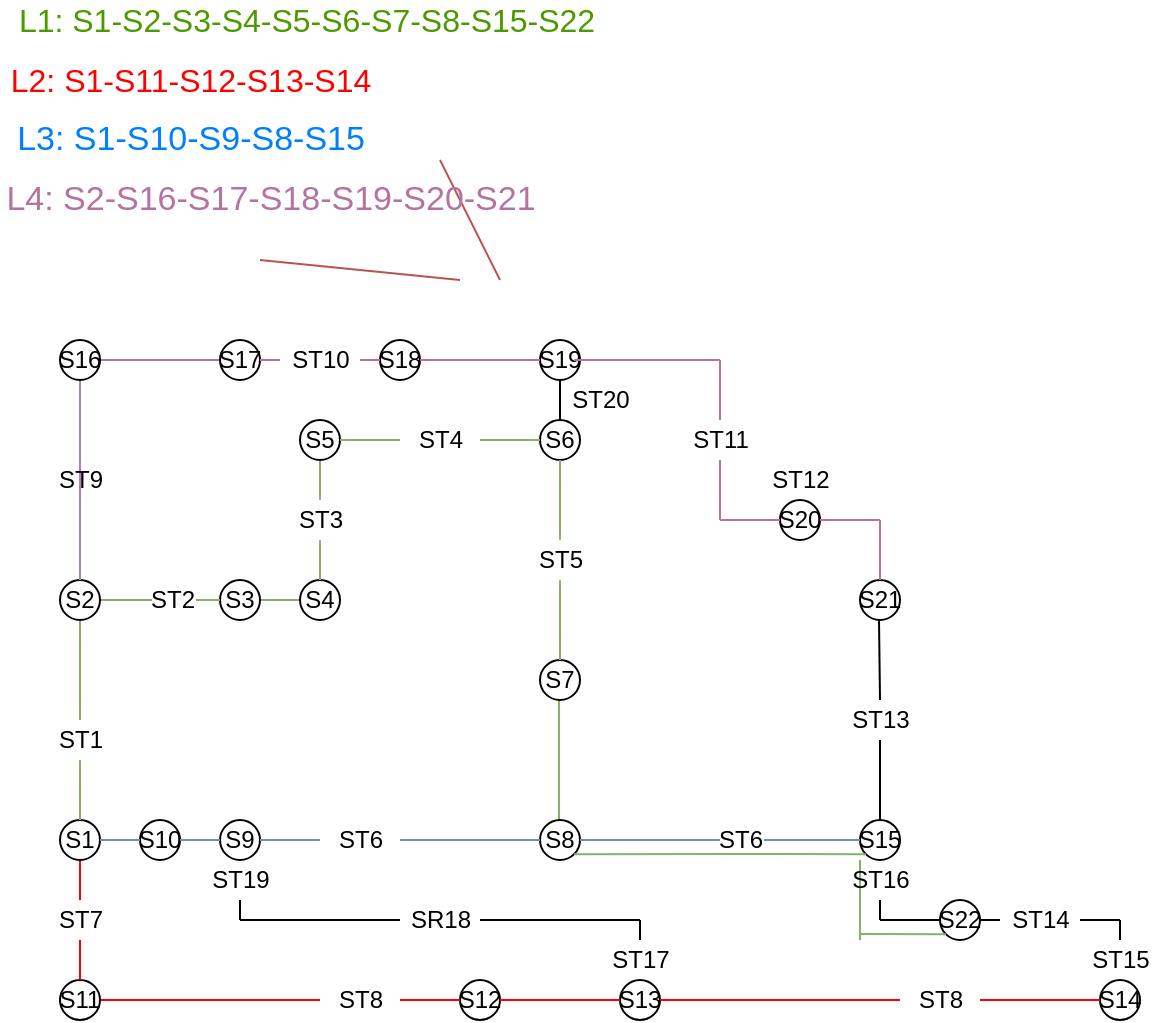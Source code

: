 <mxfile version="12.9.6" type="device"><diagram id="mL5dn12un_cJ1T6lsGqg" name="Page-1"><mxGraphModel dx="1422" dy="775" grid="1" gridSize="10" guides="1" tooltips="1" connect="1" arrows="1" fold="1" page="1" pageScale="1" pageWidth="827" pageHeight="1169" math="0" shadow="0"><root><mxCell id="0"/><mxCell id="1" parent="0"/><mxCell id="4TrPwnE9SJ9uG_ijFXG3-18" value="" style="endArrow=none;html=1;exitX=0.5;exitY=0;exitDx=0;exitDy=0;fillColor=#d5e8d4;strokeColor=#82b366;" parent="1" edge="1"><mxGeometry width="50" height="50" relative="1" as="geometry"><mxPoint x="319.5" y="430" as="sourcePoint"/><mxPoint x="319.5" y="370" as="targetPoint"/></mxGeometry></mxCell><mxCell id="4TrPwnE9SJ9uG_ijFXG3-38" value="" style="endArrow=none;html=1;" parent="1" edge="1"><mxGeometry width="50" height="50" relative="1" as="geometry"><mxPoint x="360" y="180" as="sourcePoint"/><mxPoint x="360" y="180" as="targetPoint"/></mxGeometry></mxCell><mxCell id="4TrPwnE9SJ9uG_ijFXG3-40" value="" style="endArrow=none;html=1;entryX=0;entryY=0.5;entryDx=0;entryDy=0;exitX=1;exitY=0.5;exitDx=0;exitDy=0;fillColor=#f8cecc;strokeColor=#b85450;" parent="1" target="4TrPwnE9SJ9uG_ijFXG3-32" edge="1"><mxGeometry width="50" height="50" relative="1" as="geometry"><mxPoint x="290" y="160" as="sourcePoint"/><mxPoint x="260" y="100" as="targetPoint"/></mxGeometry></mxCell><mxCell id="4TrPwnE9SJ9uG_ijFXG3-41" value="" style="endArrow=none;html=1;exitX=1;exitY=0.5;exitDx=0;exitDy=0;entryX=0;entryY=0.5;entryDx=0;entryDy=0;fillColor=#f8cecc;strokeColor=#b85450;" parent="1" source="4TrPwnE9SJ9uG_ijFXG3-59" edge="1"><mxGeometry width="50" height="50" relative="1" as="geometry"><mxPoint x="170" y="150" as="sourcePoint"/><mxPoint x="270" y="160" as="targetPoint"/></mxGeometry></mxCell><mxCell id="4TrPwnE9SJ9uG_ijFXG3-62" value="" style="endArrow=none;html=1;" parent="1" edge="1"><mxGeometry width="50" height="50" relative="1" as="geometry"><mxPoint x="320" y="180" as="sourcePoint"/><mxPoint x="320" y="180" as="targetPoint"/></mxGeometry></mxCell><mxCell id="4TrPwnE9SJ9uG_ijFXG3-69" value="" style="endArrow=none;html=1;" parent="1" edge="1"><mxGeometry width="50" height="50" relative="1" as="geometry"><mxPoint x="360" y="180" as="sourcePoint"/><mxPoint x="360" y="180" as="targetPoint"/></mxGeometry></mxCell><mxCell id="4TrPwnE9SJ9uG_ijFXG3-76" value="&lt;font color=&quot;#4d9900&quot; style=&quot;font-size: 16px&quot;&gt;L1: S1-S2-S3-S4-S5-S6-S7-S8-S15-S22&lt;/font&gt;" style="text;html=1;align=center;verticalAlign=middle;resizable=0;points=[];autosize=1;fontSize=13;" parent="1" vertex="1"><mxGeometry x="43" y="20" width="300" height="20" as="geometry"/></mxCell><mxCell id="4TrPwnE9SJ9uG_ijFXG3-77" value="&lt;font color=&quot;#ff0000&quot; style=&quot;font-size: 16px&quot;&gt;L2: S1-S11-S12-S13-S14&lt;/font&gt;" style="text;html=1;align=center;verticalAlign=middle;resizable=0;points=[];autosize=1;fontSize=13;" parent="1" vertex="1"><mxGeometry x="40" y="50" width="190" height="20" as="geometry"/></mxCell><mxCell id="4TrPwnE9SJ9uG_ijFXG3-78" value="&lt;font color=&quot;#007fff&quot; style=&quot;font-size: 17px&quot;&gt;L3: S1-S10-S9-S8-S15&lt;/font&gt;" style="text;html=1;align=center;verticalAlign=middle;resizable=0;points=[];autosize=1;fontSize=13;" parent="1" vertex="1"><mxGeometry x="40" y="80" width="190" height="20" as="geometry"/></mxCell><mxCell id="shEvHVagA6u2seLjuynn-2" value="S12" style="ellipse;whiteSpace=wrap;html=1;aspect=fixed;" vertex="1" parent="1"><mxGeometry x="270" y="510" width="20" height="20" as="geometry"/></mxCell><mxCell id="shEvHVagA6u2seLjuynn-3" value="S13" style="ellipse;whiteSpace=wrap;html=1;aspect=fixed;" vertex="1" parent="1"><mxGeometry x="350" y="510" width="20" height="20" as="geometry"/></mxCell><mxCell id="shEvHVagA6u2seLjuynn-4" value="ST8" style="text;html=1;align=center;verticalAlign=middle;resizable=0;points=[];autosize=1;" vertex="1" parent="1"><mxGeometry x="200" y="510" width="40" height="20" as="geometry"/></mxCell><mxCell id="shEvHVagA6u2seLjuynn-5" value="" style="endArrow=none;html=1;exitX=1;exitY=0.5;exitDx=0;exitDy=0;entryX=0;entryY=0.5;entryDx=0;entryDy=0;fillColor=#f8cecc;strokeColor=#FF0000;" edge="1" parent="1" source="shEvHVagA6u2seLjuynn-8" target="shEvHVagA6u2seLjuynn-4"><mxGeometry width="50" height="50" relative="1" as="geometry"><mxPoint x="140" y="520" as="sourcePoint"/><mxPoint x="280" y="520" as="targetPoint"/><Array as="points"><mxPoint x="150" y="520"/><mxPoint x="140" y="520"/></Array></mxGeometry></mxCell><mxCell id="shEvHVagA6u2seLjuynn-6" value="ST8" style="text;html=1;align=center;verticalAlign=middle;resizable=0;points=[];autosize=1;" vertex="1" parent="1"><mxGeometry x="490" y="510" width="40" height="20" as="geometry"/></mxCell><mxCell id="shEvHVagA6u2seLjuynn-7" value="" style="endArrow=none;html=1;exitX=1;exitY=0.5;exitDx=0;exitDy=0;entryX=0;entryY=0.5;entryDx=0;entryDy=0;fillColor=#f8cecc;strokeColor=#FF0000;" edge="1" parent="1" source="shEvHVagA6u2seLjuynn-3" target="shEvHVagA6u2seLjuynn-6"><mxGeometry width="50" height="50" relative="1" as="geometry"><mxPoint x="380" y="520" as="sourcePoint"/><mxPoint x="600" y="520" as="targetPoint"/></mxGeometry></mxCell><mxCell id="shEvHVagA6u2seLjuynn-8" value="S11" style="ellipse;whiteSpace=wrap;html=1;aspect=fixed;" vertex="1" parent="1"><mxGeometry x="70" y="510" width="20" height="20" as="geometry"/></mxCell><mxCell id="shEvHVagA6u2seLjuynn-9" value="S14" style="ellipse;whiteSpace=wrap;html=1;aspect=fixed;" vertex="1" parent="1"><mxGeometry x="590" y="510" width="20" height="20" as="geometry"/></mxCell><mxCell id="shEvHVagA6u2seLjuynn-10" value="" style="endArrow=none;html=1;exitX=1;exitY=0.5;exitDx=0;exitDy=0;entryX=0;entryY=0.5;entryDx=0;entryDy=0;fillColor=#f8cecc;strokeColor=#FF0000;" edge="1" parent="1" target="shEvHVagA6u2seLjuynn-9"><mxGeometry width="50" height="50" relative="1" as="geometry"><mxPoint x="530" y="520" as="sourcePoint"/><mxPoint x="480" y="500" as="targetPoint"/></mxGeometry></mxCell><mxCell id="shEvHVagA6u2seLjuynn-16" value="" style="endArrow=none;html=1;exitX=0.5;exitY=0;exitDx=0;exitDy=0;fillColor=#f8cecc;strokeColor=#FF0000;entryX=0.5;entryY=1;entryDx=0;entryDy=0;" edge="1" parent="1" source="shEvHVagA6u2seLjuynn-17"><mxGeometry width="50" height="50" relative="1" as="geometry"><mxPoint x="70" y="440" as="sourcePoint"/><mxPoint x="80" y="450" as="targetPoint"/></mxGeometry></mxCell><mxCell id="shEvHVagA6u2seLjuynn-17" value="ST7" style="text;html=1;align=center;verticalAlign=middle;resizable=0;points=[];autosize=1;" vertex="1" parent="1"><mxGeometry x="60" y="470" width="40" height="20" as="geometry"/></mxCell><mxCell id="shEvHVagA6u2seLjuynn-18" value="" style="endArrow=none;html=1;exitX=0.5;exitY=0;exitDx=0;exitDy=0;fillColor=#f8cecc;strokeColor=#FF0000;" edge="1" parent="1" target="shEvHVagA6u2seLjuynn-17"><mxGeometry width="50" height="50" relative="1" as="geometry"><mxPoint x="80" y="510" as="sourcePoint"/><mxPoint x="120" y="450" as="targetPoint"/></mxGeometry></mxCell><mxCell id="shEvHVagA6u2seLjuynn-19" value="S8" style="ellipse;whiteSpace=wrap;html=1;aspect=fixed;" vertex="1" parent="1"><mxGeometry x="310" y="430" width="20" height="20" as="geometry"/></mxCell><mxCell id="shEvHVagA6u2seLjuynn-20" value="S1" style="ellipse;whiteSpace=wrap;html=1;aspect=fixed;" vertex="1" parent="1"><mxGeometry x="70" y="430" width="20" height="20" as="geometry"/></mxCell><mxCell id="shEvHVagA6u2seLjuynn-21" value="S15" style="ellipse;whiteSpace=wrap;html=1;aspect=fixed;" vertex="1" parent="1"><mxGeometry x="470" y="430" width="20" height="20" as="geometry"/></mxCell><mxCell id="shEvHVagA6u2seLjuynn-22" value="" style="endArrow=none;html=1;exitX=1;exitY=0.5;exitDx=0;exitDy=0;fillColor=#dae8fc;strokeColor=#6c8ebf;" edge="1" parent="1" source="shEvHVagA6u2seLjuynn-19" target="shEvHVagA6u2seLjuynn-21"><mxGeometry width="50" height="50" relative="1" as="geometry"><mxPoint x="240" y="670" as="sourcePoint"/><mxPoint x="240" y="610" as="targetPoint"/></mxGeometry></mxCell><mxCell id="shEvHVagA6u2seLjuynn-23" value="ST6" style="text;html=1;align=center;verticalAlign=middle;resizable=0;points=[];labelBackgroundColor=#ffffff;" vertex="1" connectable="0" parent="shEvHVagA6u2seLjuynn-22"><mxGeometry x="0.3" y="-3" relative="1" as="geometry"><mxPoint x="-11" y="-3" as="offset"/></mxGeometry></mxCell><mxCell id="shEvHVagA6u2seLjuynn-24" value="S10" style="ellipse;whiteSpace=wrap;html=1;aspect=fixed;" vertex="1" parent="1"><mxGeometry x="110" y="430" width="20" height="20" as="geometry"/></mxCell><mxCell id="shEvHVagA6u2seLjuynn-25" value="S9" style="ellipse;whiteSpace=wrap;html=1;aspect=fixed;" vertex="1" parent="1"><mxGeometry x="150" y="430" width="20" height="20" as="geometry"/></mxCell><mxCell id="shEvHVagA6u2seLjuynn-26" value="" style="endArrow=none;html=1;exitX=1;exitY=0.5;exitDx=0;exitDy=0;fillColor=#dae8fc;strokeColor=#6c8ebf;" edge="1" parent="1" source="shEvHVagA6u2seLjuynn-30" target="shEvHVagA6u2seLjuynn-19"><mxGeometry width="50" height="50" relative="1" as="geometry"><mxPoint x="210" y="470" as="sourcePoint"/><mxPoint x="260" y="420" as="targetPoint"/></mxGeometry></mxCell><mxCell id="shEvHVagA6u2seLjuynn-27" value="" style="endArrow=none;html=1;fillColor=#dae8fc;strokeColor=#6c8ebf;" edge="1" parent="1" source="shEvHVagA6u2seLjuynn-24" target="shEvHVagA6u2seLjuynn-25"><mxGeometry width="50" height="50" relative="1" as="geometry"><mxPoint x="140" y="520" as="sourcePoint"/><mxPoint x="190" y="470" as="targetPoint"/></mxGeometry></mxCell><mxCell id="shEvHVagA6u2seLjuynn-28" value="" style="endArrow=none;html=1;fillColor=#dae8fc;strokeColor=#6c8ebf;" edge="1" parent="1" source="shEvHVagA6u2seLjuynn-20" target="shEvHVagA6u2seLjuynn-24"><mxGeometry width="50" height="50" relative="1" as="geometry"><mxPoint x="120" y="400" as="sourcePoint"/><mxPoint x="100" y="420" as="targetPoint"/></mxGeometry></mxCell><mxCell id="shEvHVagA6u2seLjuynn-29" value="" style="endArrow=none;html=1;exitX=1;exitY=1;exitDx=0;exitDy=0;entryX=0;entryY=1;entryDx=0;entryDy=0;fillColor=#d5e8d4;strokeColor=#82b366;" edge="1" parent="1" source="shEvHVagA6u2seLjuynn-19" target="shEvHVagA6u2seLjuynn-21"><mxGeometry width="50" height="50" relative="1" as="geometry"><mxPoint x="400" y="510" as="sourcePoint"/><mxPoint x="450" y="460" as="targetPoint"/><Array as="points"><mxPoint x="420" y="447"/></Array></mxGeometry></mxCell><mxCell id="shEvHVagA6u2seLjuynn-30" value="ST6" style="text;html=1;align=center;verticalAlign=middle;resizable=0;points=[];autosize=1;" vertex="1" parent="1"><mxGeometry x="200" y="430" width="40" height="20" as="geometry"/></mxCell><mxCell id="shEvHVagA6u2seLjuynn-31" value="" style="endArrow=none;html=1;exitX=1;exitY=0.5;exitDx=0;exitDy=0;fillColor=#dae8fc;strokeColor=#6c8ebf;" edge="1" parent="1" source="shEvHVagA6u2seLjuynn-25" target="shEvHVagA6u2seLjuynn-30"><mxGeometry width="50" height="50" relative="1" as="geometry"><mxPoint x="170" y="440" as="sourcePoint"/><mxPoint x="310" y="440" as="targetPoint"/></mxGeometry></mxCell><mxCell id="shEvHVagA6u2seLjuynn-32" value="" style="endArrow=none;html=1;fillColor=#d5e8d4;strokeColor=#82b366;" edge="1" parent="1" source="shEvHVagA6u2seLjuynn-33"><mxGeometry width="50" height="50" relative="1" as="geometry"><mxPoint x="80" y="450" as="sourcePoint"/><mxPoint x="80" y="330" as="targetPoint"/></mxGeometry></mxCell><mxCell id="shEvHVagA6u2seLjuynn-33" value="ST1" style="text;html=1;align=center;verticalAlign=middle;resizable=0;points=[];autosize=1;" vertex="1" parent="1"><mxGeometry x="60" y="380" width="40" height="20" as="geometry"/></mxCell><mxCell id="shEvHVagA6u2seLjuynn-34" value="" style="endArrow=none;html=1;fillColor=#d5e8d4;strokeColor=#82b366;" edge="1" parent="1" target="shEvHVagA6u2seLjuynn-33"><mxGeometry width="50" height="50" relative="1" as="geometry"><mxPoint x="80" y="430" as="sourcePoint"/><mxPoint x="80" y="330" as="targetPoint"/></mxGeometry></mxCell><mxCell id="shEvHVagA6u2seLjuynn-35" value="" style="endArrow=none;html=1;fillColor=#d5e8d4;strokeColor=#82b366;" edge="1" parent="1" source="shEvHVagA6u2seLjuynn-36" target="shEvHVagA6u2seLjuynn-40"><mxGeometry width="50" height="50" relative="1" as="geometry"><mxPoint x="80" y="320" as="sourcePoint"/><mxPoint x="200" y="320" as="targetPoint"/></mxGeometry></mxCell><mxCell id="shEvHVagA6u2seLjuynn-36" value="S3" style="ellipse;whiteSpace=wrap;html=1;aspect=fixed;" vertex="1" parent="1"><mxGeometry x="150" y="310" width="20" height="20" as="geometry"/></mxCell><mxCell id="shEvHVagA6u2seLjuynn-37" value="" style="endArrow=none;html=1;fillColor=#d5e8d4;strokeColor=#82b366;" edge="1" parent="1" target="shEvHVagA6u2seLjuynn-36"><mxGeometry width="50" height="50" relative="1" as="geometry"><mxPoint x="80" y="320" as="sourcePoint"/><mxPoint x="240" y="320" as="targetPoint"/></mxGeometry></mxCell><mxCell id="shEvHVagA6u2seLjuynn-38" value="ST2" style="text;html=1;align=center;verticalAlign=middle;resizable=0;points=[];labelBackgroundColor=#ffffff;" vertex="1" connectable="0" parent="shEvHVagA6u2seLjuynn-37"><mxGeometry x="0.314" y="-2" relative="1" as="geometry"><mxPoint y="-2" as="offset"/></mxGeometry></mxCell><mxCell id="shEvHVagA6u2seLjuynn-39" value="S2" style="ellipse;whiteSpace=wrap;html=1;aspect=fixed;" vertex="1" parent="1"><mxGeometry x="70" y="310" width="20" height="20" as="geometry"/></mxCell><mxCell id="shEvHVagA6u2seLjuynn-40" value="S4" style="ellipse;whiteSpace=wrap;html=1;aspect=fixed;" vertex="1" parent="1"><mxGeometry x="190" y="310" width="20" height="20" as="geometry"/></mxCell><mxCell id="shEvHVagA6u2seLjuynn-47" value="" style="endArrow=none;html=1;fillColor=#d5e8d4;strokeColor=#82b366;" edge="1" parent="1" source="shEvHVagA6u2seLjuynn-48"><mxGeometry width="50" height="50" relative="1" as="geometry"><mxPoint x="200" y="320" as="sourcePoint"/><mxPoint x="200" y="250" as="targetPoint"/></mxGeometry></mxCell><mxCell id="shEvHVagA6u2seLjuynn-48" value="ST3" style="text;html=1;align=center;verticalAlign=middle;resizable=0;points=[];autosize=1;" vertex="1" parent="1"><mxGeometry x="180" y="270" width="40" height="20" as="geometry"/></mxCell><mxCell id="shEvHVagA6u2seLjuynn-49" value="" style="endArrow=none;html=1;fillColor=#d5e8d4;strokeColor=#82b366;" edge="1" parent="1" target="shEvHVagA6u2seLjuynn-48"><mxGeometry width="50" height="50" relative="1" as="geometry"><mxPoint x="200" y="310" as="sourcePoint"/><mxPoint x="200" y="250" as="targetPoint"/></mxGeometry></mxCell><mxCell id="shEvHVagA6u2seLjuynn-50" value="S5" style="ellipse;whiteSpace=wrap;html=1;aspect=fixed;" vertex="1" parent="1"><mxGeometry x="190" y="230" width="20" height="20" as="geometry"/></mxCell><mxCell id="shEvHVagA6u2seLjuynn-51" value="S6" style="ellipse;whiteSpace=wrap;html=1;aspect=fixed;" vertex="1" parent="1"><mxGeometry x="310" y="230" width="20" height="20" as="geometry"/></mxCell><mxCell id="shEvHVagA6u2seLjuynn-52" value="" style="endArrow=none;html=1;fillColor=#d5e8d4;strokeColor=#82b366;" edge="1" parent="1" source="shEvHVagA6u2seLjuynn-53" target="shEvHVagA6u2seLjuynn-51"><mxGeometry width="50" height="50" relative="1" as="geometry"><mxPoint x="210" y="240" as="sourcePoint"/><mxPoint x="300" y="230" as="targetPoint"/></mxGeometry></mxCell><mxCell id="shEvHVagA6u2seLjuynn-53" value="ST4" style="text;html=1;align=center;verticalAlign=middle;resizable=0;points=[];autosize=1;" vertex="1" parent="1"><mxGeometry x="240" y="230" width="40" height="20" as="geometry"/></mxCell><mxCell id="shEvHVagA6u2seLjuynn-54" value="" style="endArrow=none;html=1;fillColor=#d5e8d4;strokeColor=#82b366;" edge="1" parent="1" source="shEvHVagA6u2seLjuynn-50" target="shEvHVagA6u2seLjuynn-53"><mxGeometry width="50" height="50" relative="1" as="geometry"><mxPoint x="210" y="240" as="sourcePoint"/><mxPoint x="310" y="240" as="targetPoint"/></mxGeometry></mxCell><mxCell id="shEvHVagA6u2seLjuynn-55" value="S7" style="ellipse;whiteSpace=wrap;html=1;aspect=fixed;" vertex="1" parent="1"><mxGeometry x="310" y="350" width="20" height="20" as="geometry"/></mxCell><mxCell id="shEvHVagA6u2seLjuynn-56" value="" style="endArrow=none;html=1;fillColor=#d5e8d4;strokeColor=#82b366;" edge="1" parent="1" source="shEvHVagA6u2seLjuynn-57"><mxGeometry width="50" height="50" relative="1" as="geometry"><mxPoint x="220" y="370" as="sourcePoint"/><mxPoint x="320" y="250" as="targetPoint"/></mxGeometry></mxCell><mxCell id="shEvHVagA6u2seLjuynn-57" value="ST5" style="text;html=1;align=center;verticalAlign=middle;resizable=0;points=[];autosize=1;" vertex="1" parent="1"><mxGeometry x="300" y="290" width="40" height="20" as="geometry"/></mxCell><mxCell id="shEvHVagA6u2seLjuynn-58" value="" style="endArrow=none;html=1;fillColor=#d5e8d4;strokeColor=#82b366;" edge="1" parent="1" target="shEvHVagA6u2seLjuynn-57"><mxGeometry width="50" height="50" relative="1" as="geometry"><mxPoint x="320" y="350" as="sourcePoint"/><mxPoint x="320" y="250" as="targetPoint"/></mxGeometry></mxCell><mxCell id="shEvHVagA6u2seLjuynn-59" value="" style="endArrow=none;html=1;entryX=0;entryY=0.5;entryDx=0;entryDy=0;fillColor=#FF0000;strokeColor=#FF0000;" edge="1" parent="1" source="shEvHVagA6u2seLjuynn-4" target="shEvHVagA6u2seLjuynn-2"><mxGeometry width="50" height="50" relative="1" as="geometry"><mxPoint x="190" y="630" as="sourcePoint"/><mxPoint x="240" y="580" as="targetPoint"/></mxGeometry></mxCell><mxCell id="shEvHVagA6u2seLjuynn-60" value="" style="endArrow=none;html=1;exitX=1;exitY=0.5;exitDx=0;exitDy=0;fillColor=#FF0000;strokeColor=#FF0000;" edge="1" parent="1" source="shEvHVagA6u2seLjuynn-2"><mxGeometry width="50" height="50" relative="1" as="geometry"><mxPoint x="310" y="570" as="sourcePoint"/><mxPoint x="350" y="520" as="targetPoint"/></mxGeometry></mxCell><mxCell id="shEvHVagA6u2seLjuynn-61" value="" style="endArrow=none;html=1;strokeColor=#A680B8;fillColor=#FF0000;exitX=0.5;exitY=0;exitDx=0;exitDy=0;entryX=0.5;entryY=1;entryDx=0;entryDy=0;" edge="1" parent="1" source="shEvHVagA6u2seLjuynn-39" target="shEvHVagA6u2seLjuynn-63"><mxGeometry width="50" height="50" relative="1" as="geometry"><mxPoint x="70" y="230" as="sourcePoint"/><mxPoint x="80" y="220" as="targetPoint"/></mxGeometry></mxCell><mxCell id="shEvHVagA6u2seLjuynn-62" value="" style="endArrow=none;html=1;strokeColor=#B5739D;fillColor=#FF0000;entryX=0;entryY=0.5;entryDx=0;entryDy=0;" edge="1" parent="1" target="shEvHVagA6u2seLjuynn-64"><mxGeometry width="50" height="50" relative="1" as="geometry"><mxPoint x="90" y="200" as="sourcePoint"/><mxPoint x="220" y="150" as="targetPoint"/></mxGeometry></mxCell><mxCell id="shEvHVagA6u2seLjuynn-63" value="S16" style="ellipse;whiteSpace=wrap;html=1;aspect=fixed;" vertex="1" parent="1"><mxGeometry x="70" y="190" width="20" height="20" as="geometry"/></mxCell><mxCell id="shEvHVagA6u2seLjuynn-64" value="S17" style="ellipse;whiteSpace=wrap;html=1;aspect=fixed;" vertex="1" parent="1"><mxGeometry x="150" y="190" width="20" height="20" as="geometry"/></mxCell><mxCell id="shEvHVagA6u2seLjuynn-65" value="S18" style="ellipse;whiteSpace=wrap;html=1;aspect=fixed;" vertex="1" parent="1"><mxGeometry x="230" y="190" width="20" height="20" as="geometry"/></mxCell><mxCell id="shEvHVagA6u2seLjuynn-66" value="S19" style="ellipse;whiteSpace=wrap;html=1;aspect=fixed;" vertex="1" parent="1"><mxGeometry x="310" y="190" width="20" height="20" as="geometry"/></mxCell><mxCell id="shEvHVagA6u2seLjuynn-67" value="S20" style="ellipse;whiteSpace=wrap;html=1;aspect=fixed;" vertex="1" parent="1"><mxGeometry x="430" y="270" width="20" height="20" as="geometry"/></mxCell><mxCell id="shEvHVagA6u2seLjuynn-68" value="S21" style="ellipse;whiteSpace=wrap;html=1;aspect=fixed;" vertex="1" parent="1"><mxGeometry x="470" y="310" width="20" height="20" as="geometry"/></mxCell><mxCell id="shEvHVagA6u2seLjuynn-69" value="S22" style="ellipse;whiteSpace=wrap;html=1;aspect=fixed;" vertex="1" parent="1"><mxGeometry x="510" y="470" width="20" height="20" as="geometry"/></mxCell><mxCell id="shEvHVagA6u2seLjuynn-70" value="" style="endArrow=none;html=1;strokeColor=#000000;fillColor=#FF0000;exitX=0.5;exitY=0;exitDx=0;exitDy=0;" edge="1" parent="1" source="shEvHVagA6u2seLjuynn-109"><mxGeometry width="50" height="50" relative="1" as="geometry"><mxPoint x="580" y="510" as="sourcePoint"/><mxPoint x="600" y="480" as="targetPoint"/></mxGeometry></mxCell><mxCell id="shEvHVagA6u2seLjuynn-72" value="" style="endArrow=none;html=1;strokeColor=#000000;fillColor=#FF0000;entryX=1;entryY=0.5;entryDx=0;entryDy=0;" edge="1" parent="1" source="shEvHVagA6u2seLjuynn-107" target="shEvHVagA6u2seLjuynn-69"><mxGeometry width="50" height="50" relative="1" as="geometry"><mxPoint x="600" y="480" as="sourcePoint"/><mxPoint x="610" y="490" as="targetPoint"/></mxGeometry></mxCell><mxCell id="shEvHVagA6u2seLjuynn-73" value="" style="endArrow=none;html=1;strokeColor=#000000;fillColor=#FF0000;entryX=0;entryY=0.5;entryDx=0;entryDy=0;" edge="1" parent="1" target="shEvHVagA6u2seLjuynn-69"><mxGeometry width="50" height="50" relative="1" as="geometry"><mxPoint x="480" y="480" as="sourcePoint"/><mxPoint x="620" y="500" as="targetPoint"/></mxGeometry></mxCell><mxCell id="shEvHVagA6u2seLjuynn-74" value="" style="endArrow=none;html=1;strokeColor=#000000;fillColor=#FF0000;exitX=0.5;exitY=1;exitDx=0;exitDy=0;" edge="1" parent="1" source="shEvHVagA6u2seLjuynn-121"><mxGeometry width="50" height="50" relative="1" as="geometry"><mxPoint x="630" y="540" as="sourcePoint"/><mxPoint x="480" y="480" as="targetPoint"/></mxGeometry></mxCell><mxCell id="shEvHVagA6u2seLjuynn-75" value="" style="endArrow=none;html=1;strokeColor=#B5739D;fillColor=#FF0000;exitX=1;exitY=0.5;exitDx=0;exitDy=0;entryX=0;entryY=0.5;entryDx=0;entryDy=0;" edge="1" parent="1" source="shEvHVagA6u2seLjuynn-94" target="shEvHVagA6u2seLjuynn-65"><mxGeometry width="50" height="50" relative="1" as="geometry"><mxPoint x="210" y="170" as="sourcePoint"/><mxPoint x="260" y="120" as="targetPoint"/></mxGeometry></mxCell><mxCell id="shEvHVagA6u2seLjuynn-76" value="" style="endArrow=none;html=1;strokeColor=#B5739D;fillColor=#FF0000;exitX=1;exitY=0.5;exitDx=0;exitDy=0;entryX=0;entryY=0.5;entryDx=0;entryDy=0;" edge="1" parent="1" source="shEvHVagA6u2seLjuynn-65" target="shEvHVagA6u2seLjuynn-66"><mxGeometry width="50" height="50" relative="1" as="geometry"><mxPoint x="300" y="170" as="sourcePoint"/><mxPoint x="350" y="120" as="targetPoint"/></mxGeometry></mxCell><mxCell id="shEvHVagA6u2seLjuynn-77" value="" style="endArrow=none;html=1;strokeColor=#000000;fillColor=#FF0000;exitX=0.5;exitY=0;exitDx=0;exitDy=0;" edge="1" parent="1" source="shEvHVagA6u2seLjuynn-105"><mxGeometry width="50" height="50" relative="1" as="geometry"><mxPoint x="479.5" y="360" as="sourcePoint"/><mxPoint x="479.5" y="330" as="targetPoint"/></mxGeometry></mxCell><mxCell id="shEvHVagA6u2seLjuynn-78" value="" style="endArrow=none;html=1;strokeColor=#B5739D;fillColor=#FF0000;" edge="1" parent="1"><mxGeometry width="50" height="50" relative="1" as="geometry"><mxPoint x="327" y="200" as="sourcePoint"/><mxPoint x="400" y="200" as="targetPoint"/></mxGeometry></mxCell><mxCell id="shEvHVagA6u2seLjuynn-80" value="" style="endArrow=none;html=1;strokeColor=#B5739D;fillColor=#FF0000;" edge="1" parent="1" source="shEvHVagA6u2seLjuynn-100"><mxGeometry width="50" height="50" relative="1" as="geometry"><mxPoint x="400" y="280" as="sourcePoint"/><mxPoint x="400" y="200" as="targetPoint"/></mxGeometry></mxCell><mxCell id="shEvHVagA6u2seLjuynn-81" value="" style="endArrow=none;html=1;strokeColor=#B5739D;fillColor=#FF0000;entryX=0;entryY=0.5;entryDx=0;entryDy=0;" edge="1" parent="1" target="shEvHVagA6u2seLjuynn-67"><mxGeometry width="50" height="50" relative="1" as="geometry"><mxPoint x="400" y="280" as="sourcePoint"/><mxPoint x="480" y="220" as="targetPoint"/></mxGeometry></mxCell><mxCell id="shEvHVagA6u2seLjuynn-82" value="" style="endArrow=none;html=1;strokeColor=#B5739D;fillColor=#FF0000;entryX=0.5;entryY=0;entryDx=0;entryDy=0;" edge="1" parent="1" target="shEvHVagA6u2seLjuynn-68"><mxGeometry width="50" height="50" relative="1" as="geometry"><mxPoint x="480" y="280" as="sourcePoint"/><mxPoint x="650" y="530" as="targetPoint"/></mxGeometry></mxCell><mxCell id="shEvHVagA6u2seLjuynn-83" value="" style="endArrow=none;html=1;strokeColor=#B5739D;fillColor=#FF0000;entryX=1;entryY=0.5;entryDx=0;entryDy=0;" edge="1" parent="1" target="shEvHVagA6u2seLjuynn-67"><mxGeometry width="50" height="50" relative="1" as="geometry"><mxPoint x="480" y="280" as="sourcePoint"/><mxPoint x="660" y="540" as="targetPoint"/></mxGeometry></mxCell><mxCell id="shEvHVagA6u2seLjuynn-85" value="" style="endArrow=none;html=1;fillColor=#d5e8d4;strokeColor=#82b366;entryX=0;entryY=1;entryDx=0;entryDy=0;" edge="1" parent="1" target="shEvHVagA6u2seLjuynn-69"><mxGeometry width="50" height="50" relative="1" as="geometry"><mxPoint x="470" y="487" as="sourcePoint"/><mxPoint x="480" y="460" as="targetPoint"/><Array as="points"/></mxGeometry></mxCell><mxCell id="shEvHVagA6u2seLjuynn-86" value="" style="endArrow=none;html=1;fillColor=#d5e8d4;strokeColor=#82b366;" edge="1" parent="1"><mxGeometry width="50" height="50" relative="1" as="geometry"><mxPoint x="470" y="490" as="sourcePoint"/><mxPoint x="470" y="450" as="targetPoint"/><Array as="points"/></mxGeometry></mxCell><mxCell id="shEvHVagA6u2seLjuynn-89" value="" style="endArrow=none;html=1;strokeColor=#000000;fillColor=#FF0000;exitX=0.5;exitY=0;exitDx=0;exitDy=0;entryX=0.5;entryY=1;entryDx=0;entryDy=0;" edge="1" parent="1" source="shEvHVagA6u2seLjuynn-51" target="shEvHVagA6u2seLjuynn-66"><mxGeometry width="50" height="50" relative="1" as="geometry"><mxPoint x="340" y="270" as="sourcePoint"/><mxPoint x="390" y="220" as="targetPoint"/></mxGeometry></mxCell><mxCell id="shEvHVagA6u2seLjuynn-90" value="" style="endArrow=none;html=1;strokeColor=#000000;fillColor=#FF0000;exitX=0.5;exitY=0;exitDx=0;exitDy=0;" edge="1" parent="1" source="shEvHVagA6u2seLjuynn-111"><mxGeometry width="50" height="50" relative="1" as="geometry"><mxPoint x="340" y="520" as="sourcePoint"/><mxPoint x="360" y="480" as="targetPoint"/></mxGeometry></mxCell><mxCell id="shEvHVagA6u2seLjuynn-91" value="" style="endArrow=none;html=1;strokeColor=#000000;fillColor=#FF0000;" edge="1" parent="1" source="shEvHVagA6u2seLjuynn-116"><mxGeometry width="50" height="50" relative="1" as="geometry"><mxPoint x="160" y="480" as="sourcePoint"/><mxPoint x="360" y="480" as="targetPoint"/></mxGeometry></mxCell><mxCell id="shEvHVagA6u2seLjuynn-92" value="" style="endArrow=none;html=1;strokeColor=#000000;fillColor=#FF0000;entryX=0.5;entryY=1;entryDx=0;entryDy=0;" edge="1" parent="1" source="shEvHVagA6u2seLjuynn-119" target="shEvHVagA6u2seLjuynn-25"><mxGeometry width="50" height="50" relative="1" as="geometry"><mxPoint x="160" y="480" as="sourcePoint"/><mxPoint x="230" y="440" as="targetPoint"/></mxGeometry></mxCell><mxCell id="shEvHVagA6u2seLjuynn-93" value="ST9" style="text;html=1;align=center;verticalAlign=middle;resizable=0;points=[];autosize=1;" vertex="1" parent="1"><mxGeometry x="60" y="250" width="40" height="20" as="geometry"/></mxCell><mxCell id="shEvHVagA6u2seLjuynn-94" value="ST10" style="text;html=1;align=center;verticalAlign=middle;resizable=0;points=[];autosize=1;" vertex="1" parent="1"><mxGeometry x="180" y="190" width="40" height="20" as="geometry"/></mxCell><mxCell id="shEvHVagA6u2seLjuynn-99" value="" style="endArrow=none;html=1;strokeColor=#B5739D;fillColor=#FF0000;exitX=1;exitY=0.5;exitDx=0;exitDy=0;entryX=0;entryY=0.5;entryDx=0;entryDy=0;" edge="1" parent="1" source="shEvHVagA6u2seLjuynn-64" target="shEvHVagA6u2seLjuynn-94"><mxGeometry width="50" height="50" relative="1" as="geometry"><mxPoint x="170" y="200" as="sourcePoint"/><mxPoint x="230" y="200" as="targetPoint"/></mxGeometry></mxCell><mxCell id="shEvHVagA6u2seLjuynn-100" value="ST11" style="text;html=1;align=center;verticalAlign=middle;resizable=0;points=[];autosize=1;" vertex="1" parent="1"><mxGeometry x="380" y="230" width="40" height="20" as="geometry"/></mxCell><mxCell id="shEvHVagA6u2seLjuynn-101" value="" style="endArrow=none;html=1;strokeColor=#B5739D;fillColor=#FF0000;" edge="1" parent="1" target="shEvHVagA6u2seLjuynn-100"><mxGeometry width="50" height="50" relative="1" as="geometry"><mxPoint x="400" y="280" as="sourcePoint"/><mxPoint x="400" y="200" as="targetPoint"/></mxGeometry></mxCell><mxCell id="shEvHVagA6u2seLjuynn-103" value="ST12" style="text;html=1;align=center;verticalAlign=middle;resizable=0;points=[];autosize=1;" vertex="1" parent="1"><mxGeometry x="420" y="250" width="40" height="20" as="geometry"/></mxCell><mxCell id="shEvHVagA6u2seLjuynn-105" value="ST13" style="text;html=1;align=center;verticalAlign=middle;resizable=0;points=[];autosize=1;" vertex="1" parent="1"><mxGeometry x="460" y="370" width="40" height="20" as="geometry"/></mxCell><mxCell id="shEvHVagA6u2seLjuynn-106" value="" style="endArrow=none;html=1;strokeColor=#000000;fillColor=#FF0000;exitX=0.5;exitY=0;exitDx=0;exitDy=0;" edge="1" parent="1" source="shEvHVagA6u2seLjuynn-21" target="shEvHVagA6u2seLjuynn-105"><mxGeometry width="50" height="50" relative="1" as="geometry"><mxPoint x="480" y="430" as="sourcePoint"/><mxPoint x="479.5" y="330" as="targetPoint"/></mxGeometry></mxCell><mxCell id="shEvHVagA6u2seLjuynn-107" value="ST14" style="text;html=1;align=center;verticalAlign=middle;resizable=0;points=[];autosize=1;" vertex="1" parent="1"><mxGeometry x="540" y="470" width="40" height="20" as="geometry"/></mxCell><mxCell id="shEvHVagA6u2seLjuynn-108" value="" style="endArrow=none;html=1;strokeColor=#000000;fillColor=#FF0000;entryX=1;entryY=0.5;entryDx=0;entryDy=0;" edge="1" parent="1" target="shEvHVagA6u2seLjuynn-107"><mxGeometry width="50" height="50" relative="1" as="geometry"><mxPoint x="600" y="480" as="sourcePoint"/><mxPoint x="530" y="480" as="targetPoint"/></mxGeometry></mxCell><mxCell id="shEvHVagA6u2seLjuynn-109" value="ST15" style="text;html=1;align=center;verticalAlign=middle;resizable=0;points=[];autosize=1;" vertex="1" parent="1"><mxGeometry x="580" y="490" width="40" height="20" as="geometry"/></mxCell><mxCell id="shEvHVagA6u2seLjuynn-110" value="" style="endArrow=none;html=1;strokeColor=#000000;fillColor=#FF0000;exitX=0.5;exitY=0;exitDx=0;exitDy=0;" edge="1" parent="1" source="shEvHVagA6u2seLjuynn-9" target="shEvHVagA6u2seLjuynn-109"><mxGeometry width="50" height="50" relative="1" as="geometry"><mxPoint x="600" y="510" as="sourcePoint"/><mxPoint x="600" y="480" as="targetPoint"/></mxGeometry></mxCell><mxCell id="shEvHVagA6u2seLjuynn-116" value="SR18" style="text;html=1;align=center;verticalAlign=middle;resizable=0;points=[];autosize=1;" vertex="1" parent="1"><mxGeometry x="240" y="470" width="40" height="20" as="geometry"/></mxCell><mxCell id="shEvHVagA6u2seLjuynn-117" value="" style="endArrow=none;html=1;strokeColor=#000000;fillColor=#FF0000;" edge="1" parent="1" target="shEvHVagA6u2seLjuynn-116"><mxGeometry width="50" height="50" relative="1" as="geometry"><mxPoint x="160" y="480" as="sourcePoint"/><mxPoint x="360" y="480" as="targetPoint"/></mxGeometry></mxCell><mxCell id="shEvHVagA6u2seLjuynn-111" value="ST17" style="text;html=1;align=center;verticalAlign=middle;resizable=0;points=[];autosize=1;" vertex="1" parent="1"><mxGeometry x="340" y="490" width="40" height="20" as="geometry"/></mxCell><mxCell id="shEvHVagA6u2seLjuynn-118" value="" style="endArrow=none;html=1;strokeColor=#000000;fillColor=#FF0000;exitX=0.5;exitY=0;exitDx=0;exitDy=0;" edge="1" parent="1" source="shEvHVagA6u2seLjuynn-3" target="shEvHVagA6u2seLjuynn-111"><mxGeometry width="50" height="50" relative="1" as="geometry"><mxPoint x="360" y="510" as="sourcePoint"/><mxPoint x="360" y="480" as="targetPoint"/></mxGeometry></mxCell><mxCell id="shEvHVagA6u2seLjuynn-119" value="ST19" style="text;html=1;align=center;verticalAlign=middle;resizable=0;points=[];autosize=1;" vertex="1" parent="1"><mxGeometry x="140" y="450" width="40" height="20" as="geometry"/></mxCell><mxCell id="shEvHVagA6u2seLjuynn-120" value="" style="endArrow=none;html=1;strokeColor=#000000;fillColor=#FF0000;entryX=0.5;entryY=1;entryDx=0;entryDy=0;" edge="1" parent="1" target="shEvHVagA6u2seLjuynn-119"><mxGeometry width="50" height="50" relative="1" as="geometry"><mxPoint x="160" y="480" as="sourcePoint"/><mxPoint x="160" y="450" as="targetPoint"/></mxGeometry></mxCell><mxCell id="shEvHVagA6u2seLjuynn-121" value="ST16" style="text;html=1;align=center;verticalAlign=middle;resizable=0;points=[];autosize=1;" vertex="1" parent="1"><mxGeometry x="460" y="450" width="40" height="20" as="geometry"/></mxCell><mxCell id="shEvHVagA6u2seLjuynn-122" value="" style="endArrow=none;html=1;strokeColor=#000000;fillColor=#FF0000;exitX=0.5;exitY=1;exitDx=0;exitDy=0;" edge="1" parent="1" source="shEvHVagA6u2seLjuynn-21" target="shEvHVagA6u2seLjuynn-121"><mxGeometry width="50" height="50" relative="1" as="geometry"><mxPoint x="480" y="450" as="sourcePoint"/><mxPoint x="480" y="480" as="targetPoint"/></mxGeometry></mxCell><mxCell id="shEvHVagA6u2seLjuynn-123" value="ST20" style="text;html=1;align=center;verticalAlign=middle;resizable=0;points=[];autosize=1;" vertex="1" parent="1"><mxGeometry x="320" y="210" width="40" height="20" as="geometry"/></mxCell><mxCell id="shEvHVagA6u2seLjuynn-125" value="&lt;font style=&quot;font-size: 17px&quot; color=&quot;#b5739d&quot;&gt;L4: S2-S16-S17-S18-S19-S20-S21&lt;/font&gt;" style="text;html=1;align=center;verticalAlign=middle;resizable=0;points=[];autosize=1;fontSize=13;" vertex="1" parent="1"><mxGeometry x="40" y="110" width="270" height="20" as="geometry"/></mxCell></root></mxGraphModel></diagram></mxfile>
